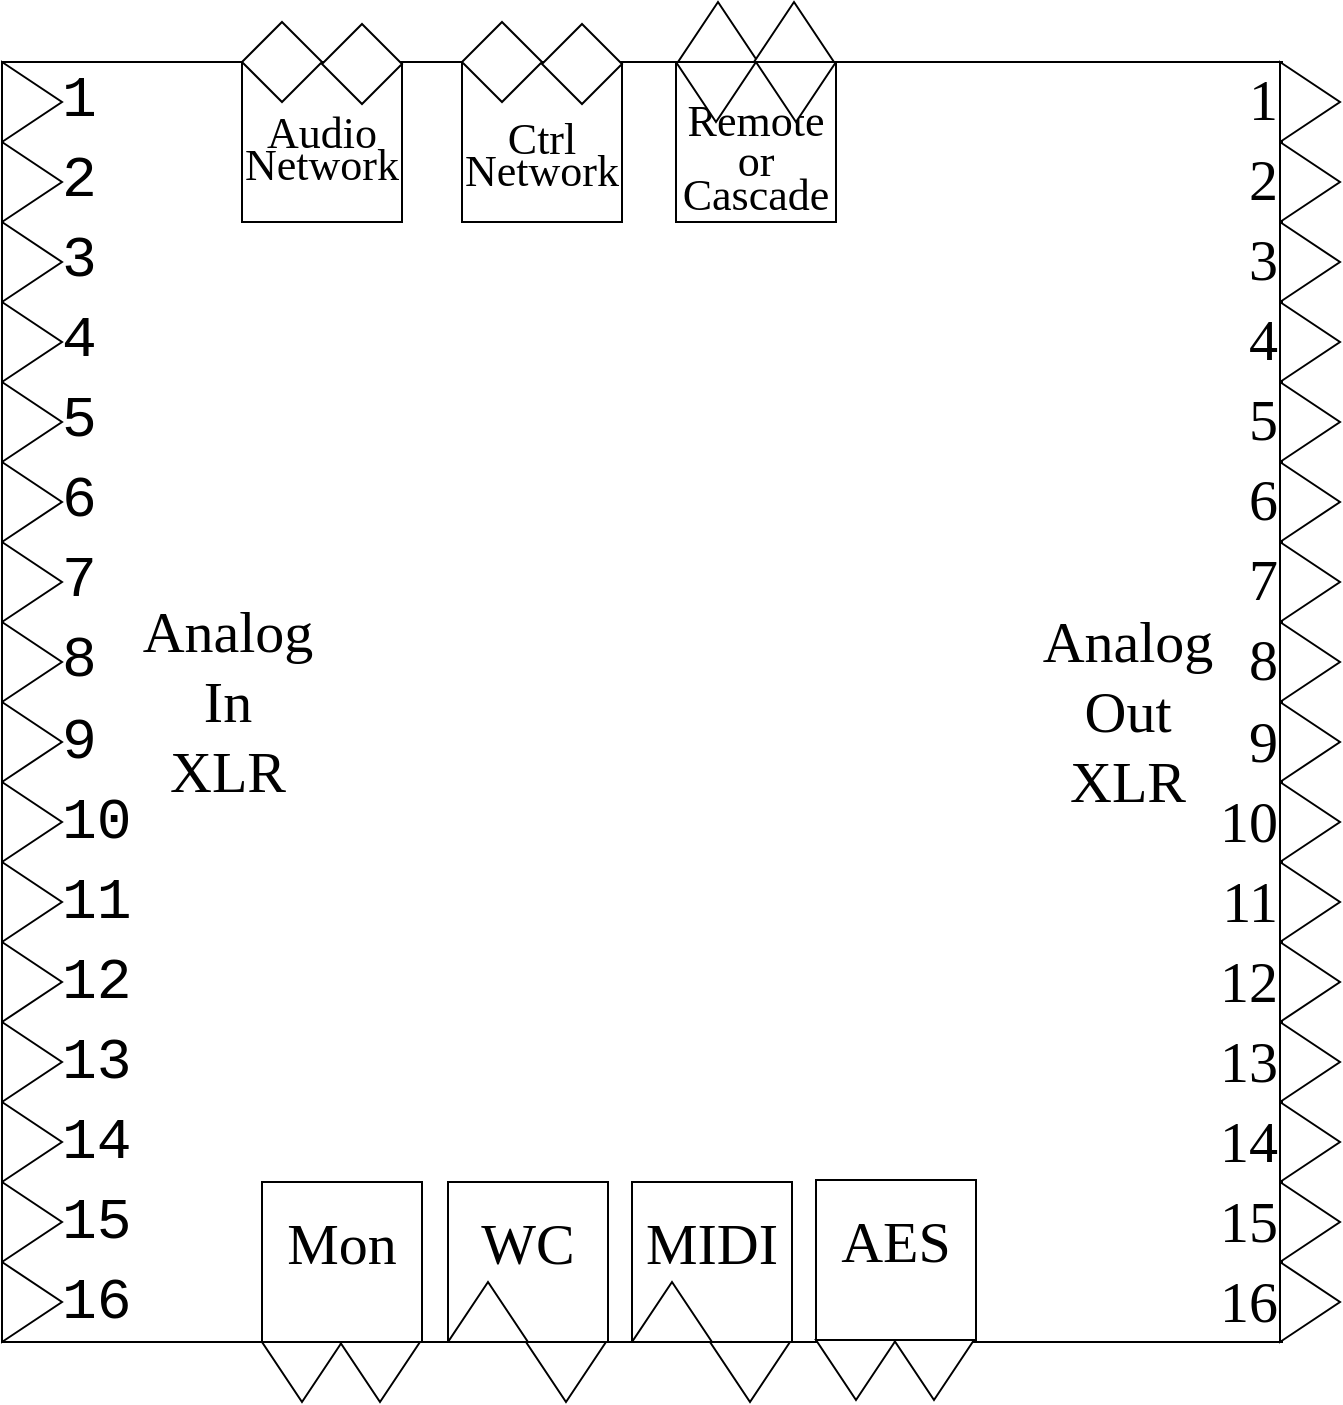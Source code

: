 <mxfile version="26.0.9">
  <diagram name="Page-1" id="Si4uV3kg3pBdfJscZUHk">
    <mxGraphModel dx="1177" dy="1210" grid="1" gridSize="10" guides="1" tooltips="1" connect="1" arrows="1" fold="1" page="1" pageScale="1" pageWidth="827" pageHeight="1169" math="0" shadow="0">
      <root>
        <mxCell id="0" />
        <mxCell id="1" parent="0" />
        <mxCell id="s-vRyLt8dgjK-mXbJOGv-6" value="" style="whiteSpace=wrap;html=1;aspect=fixed;" vertex="1" parent="1">
          <mxGeometry x="87" y="330" width="640" height="640" as="geometry" />
        </mxCell>
        <mxCell id="s-vRyLt8dgjK-mXbJOGv-98" value="" style="whiteSpace=wrap;html=1;aspect=fixed;" vertex="1" parent="1">
          <mxGeometry x="217" y="890" width="80" height="80" as="geometry" />
        </mxCell>
        <mxCell id="s-vRyLt8dgjK-mXbJOGv-99" value="&lt;font face=&quot;Times New Roman&quot;&gt;&lt;span style=&quot;font-size: 29px;&quot;&gt;Mon&lt;/span&gt;&lt;/font&gt;" style="text;strokeColor=none;align=center;fillColor=none;html=1;verticalAlign=middle;whiteSpace=wrap;rounded=0;" vertex="1" parent="1">
          <mxGeometry x="227" y="906" width="60" height="30" as="geometry" />
        </mxCell>
        <mxCell id="s-vRyLt8dgjK-mXbJOGv-92" value="" style="whiteSpace=wrap;html=1;aspect=fixed;" vertex="1" parent="1">
          <mxGeometry x="207" y="330" width="80" height="80" as="geometry" />
        </mxCell>
        <mxCell id="s-vRyLt8dgjK-mXbJOGv-79" value="" style="group" vertex="1" connectable="0" parent="1">
          <mxGeometry x="87" y="330" width="30" height="640" as="geometry" />
        </mxCell>
        <mxCell id="s-vRyLt8dgjK-mXbJOGv-62" value="" style="triangle;whiteSpace=wrap;html=1;" vertex="1" parent="s-vRyLt8dgjK-mXbJOGv-79">
          <mxGeometry width="30" height="40" as="geometry" />
        </mxCell>
        <mxCell id="s-vRyLt8dgjK-mXbJOGv-63" value="" style="triangle;whiteSpace=wrap;html=1;" vertex="1" parent="s-vRyLt8dgjK-mXbJOGv-79">
          <mxGeometry y="40" width="30" height="40" as="geometry" />
        </mxCell>
        <mxCell id="s-vRyLt8dgjK-mXbJOGv-64" value="" style="triangle;whiteSpace=wrap;html=1;" vertex="1" parent="s-vRyLt8dgjK-mXbJOGv-79">
          <mxGeometry y="80" width="30" height="40" as="geometry" />
        </mxCell>
        <mxCell id="s-vRyLt8dgjK-mXbJOGv-65" value="" style="triangle;whiteSpace=wrap;html=1;" vertex="1" parent="s-vRyLt8dgjK-mXbJOGv-79">
          <mxGeometry y="120" width="30" height="40" as="geometry" />
        </mxCell>
        <mxCell id="s-vRyLt8dgjK-mXbJOGv-66" value="" style="triangle;whiteSpace=wrap;html=1;" vertex="1" parent="s-vRyLt8dgjK-mXbJOGv-79">
          <mxGeometry y="160" width="30" height="40" as="geometry" />
        </mxCell>
        <mxCell id="s-vRyLt8dgjK-mXbJOGv-67" value="" style="triangle;whiteSpace=wrap;html=1;" vertex="1" parent="s-vRyLt8dgjK-mXbJOGv-79">
          <mxGeometry y="200" width="30" height="40" as="geometry" />
        </mxCell>
        <mxCell id="s-vRyLt8dgjK-mXbJOGv-68" value="" style="triangle;whiteSpace=wrap;html=1;" vertex="1" parent="s-vRyLt8dgjK-mXbJOGv-79">
          <mxGeometry y="240" width="30" height="40" as="geometry" />
        </mxCell>
        <mxCell id="s-vRyLt8dgjK-mXbJOGv-69" value="" style="triangle;whiteSpace=wrap;html=1;" vertex="1" parent="s-vRyLt8dgjK-mXbJOGv-79">
          <mxGeometry y="280" width="30" height="40" as="geometry" />
        </mxCell>
        <mxCell id="s-vRyLt8dgjK-mXbJOGv-70" value="" style="triangle;whiteSpace=wrap;html=1;" vertex="1" parent="s-vRyLt8dgjK-mXbJOGv-79">
          <mxGeometry y="320" width="30" height="40" as="geometry" />
        </mxCell>
        <mxCell id="s-vRyLt8dgjK-mXbJOGv-71" value="" style="triangle;whiteSpace=wrap;html=1;" vertex="1" parent="s-vRyLt8dgjK-mXbJOGv-79">
          <mxGeometry y="360" width="30" height="40" as="geometry" />
        </mxCell>
        <mxCell id="s-vRyLt8dgjK-mXbJOGv-72" value="" style="triangle;whiteSpace=wrap;html=1;" vertex="1" parent="s-vRyLt8dgjK-mXbJOGv-79">
          <mxGeometry y="400" width="30" height="40" as="geometry" />
        </mxCell>
        <mxCell id="s-vRyLt8dgjK-mXbJOGv-73" value="" style="triangle;whiteSpace=wrap;html=1;" vertex="1" parent="s-vRyLt8dgjK-mXbJOGv-79">
          <mxGeometry y="440" width="30" height="40" as="geometry" />
        </mxCell>
        <mxCell id="s-vRyLt8dgjK-mXbJOGv-74" value="" style="triangle;whiteSpace=wrap;html=1;" vertex="1" parent="s-vRyLt8dgjK-mXbJOGv-79">
          <mxGeometry y="480" width="30" height="40" as="geometry" />
        </mxCell>
        <mxCell id="s-vRyLt8dgjK-mXbJOGv-75" value="" style="triangle;whiteSpace=wrap;html=1;" vertex="1" parent="s-vRyLt8dgjK-mXbJOGv-79">
          <mxGeometry y="520" width="30" height="40" as="geometry" />
        </mxCell>
        <mxCell id="s-vRyLt8dgjK-mXbJOGv-76" value="" style="triangle;whiteSpace=wrap;html=1;" vertex="1" parent="s-vRyLt8dgjK-mXbJOGv-79">
          <mxGeometry y="560" width="30" height="40" as="geometry" />
        </mxCell>
        <mxCell id="s-vRyLt8dgjK-mXbJOGv-77" value="" style="triangle;whiteSpace=wrap;html=1;" vertex="1" parent="s-vRyLt8dgjK-mXbJOGv-79">
          <mxGeometry y="600" width="30" height="40" as="geometry" />
        </mxCell>
        <mxCell id="s-vRyLt8dgjK-mXbJOGv-90" value="" style="rhombus;whiteSpace=wrap;html=1;" vertex="1" parent="s-vRyLt8dgjK-mXbJOGv-79">
          <mxGeometry x="120" y="-20" width="40" height="40" as="geometry" />
        </mxCell>
        <mxCell id="s-vRyLt8dgjK-mXbJOGv-78" value="&lt;font face=&quot;Courier New&quot; style=&quot;font-size: 29px; line-height: 138%;&quot;&gt;1&lt;/font&gt;&lt;div style=&quot;line-height: 138%;&quot;&gt;&lt;font face=&quot;Courier New&quot; style=&quot;font-size: 29px; line-height: 138%;&quot;&gt;2&lt;/font&gt;&lt;/div&gt;&lt;div style=&quot;line-height: 138%;&quot;&gt;&lt;font face=&quot;Courier New&quot; style=&quot;font-size: 29px; line-height: 138%;&quot;&gt;3&lt;/font&gt;&lt;/div&gt;&lt;div style=&quot;line-height: 138%;&quot;&gt;&lt;font face=&quot;Courier New&quot; style=&quot;font-size: 29px; line-height: 138%;&quot;&gt;4&lt;/font&gt;&lt;/div&gt;&lt;div style=&quot;line-height: 138%;&quot;&gt;&lt;font face=&quot;Courier New&quot; style=&quot;font-size: 29px; line-height: 138%;&quot;&gt;5&lt;/font&gt;&lt;/div&gt;&lt;div style=&quot;line-height: 138%;&quot;&gt;&lt;font face=&quot;Courier New&quot; style=&quot;font-size: 29px; line-height: 138%;&quot;&gt;6&lt;/font&gt;&lt;/div&gt;&lt;div style=&quot;line-height: 138%;&quot;&gt;&lt;font face=&quot;Courier New&quot; style=&quot;font-size: 29px; line-height: 138%;&quot;&gt;7&lt;/font&gt;&lt;/div&gt;&lt;div style=&quot;line-height: 138%;&quot;&gt;&lt;font face=&quot;Courier New&quot; style=&quot;font-size: 29px; line-height: 138%;&quot;&gt;8&lt;/font&gt;&lt;/div&gt;&lt;div style=&quot;line-height: 138%;&quot;&gt;&lt;font face=&quot;Courier New&quot; style=&quot;font-size: 29px; line-height: 138%;&quot;&gt;9&lt;/font&gt;&lt;/div&gt;&lt;div style=&quot;line-height: 138%;&quot;&gt;&lt;font face=&quot;Courier New&quot; style=&quot;font-size: 29px; line-height: 138%;&quot;&gt;10&lt;/font&gt;&lt;/div&gt;&lt;div style=&quot;line-height: 138%;&quot;&gt;&lt;font face=&quot;Courier New&quot; style=&quot;font-size: 29px; line-height: 138%;&quot;&gt;11&lt;/font&gt;&lt;/div&gt;&lt;div style=&quot;line-height: 138%;&quot;&gt;&lt;font face=&quot;Courier New&quot; style=&quot;font-size: 29px; line-height: 138%;&quot;&gt;12&lt;/font&gt;&lt;/div&gt;&lt;div style=&quot;line-height: 138%;&quot;&gt;&lt;font face=&quot;Courier New&quot; style=&quot;font-size: 29px; line-height: 138%;&quot;&gt;13&lt;/font&gt;&lt;/div&gt;&lt;div style=&quot;line-height: 138%;&quot;&gt;&lt;font face=&quot;Courier New&quot; style=&quot;font-size: 29px; line-height: 138%;&quot;&gt;14&lt;/font&gt;&lt;/div&gt;&lt;div style=&quot;line-height: 138%;&quot;&gt;&lt;font face=&quot;Courier New&quot; style=&quot;font-size: 29px; line-height: 138%;&quot;&gt;15&lt;/font&gt;&lt;/div&gt;&lt;div style=&quot;line-height: 138%;&quot;&gt;&lt;font face=&quot;Courier New&quot; style=&quot;font-size: 29px; line-height: 138%;&quot;&gt;16&lt;/font&gt;&lt;/div&gt;" style="text;strokeColor=none;align=left;fillColor=none;html=1;verticalAlign=middle;whiteSpace=wrap;rounded=0;" vertex="1" parent="1">
          <mxGeometry x="115" y="532" width="10" height="235" as="geometry" />
        </mxCell>
        <mxCell id="s-vRyLt8dgjK-mXbJOGv-24" value="&lt;font face=&quot;Times New Roman&quot; style=&quot;font-size: 29px; line-height: 138%;&quot;&gt;1&lt;/font&gt;&lt;div style=&quot;line-height: 138%;&quot;&gt;&lt;font face=&quot;Times New Roman&quot; style=&quot;font-size: 29px; line-height: 138%;&quot;&gt;2&lt;/font&gt;&lt;/div&gt;&lt;div style=&quot;line-height: 138%;&quot;&gt;&lt;font face=&quot;Times New Roman&quot; style=&quot;font-size: 29px; line-height: 138%;&quot;&gt;3&lt;/font&gt;&lt;/div&gt;&lt;div style=&quot;line-height: 138%;&quot;&gt;&lt;font face=&quot;Times New Roman&quot; style=&quot;font-size: 29px; line-height: 138%;&quot;&gt;4&lt;/font&gt;&lt;/div&gt;&lt;div style=&quot;line-height: 138%;&quot;&gt;&lt;font face=&quot;Times New Roman&quot; style=&quot;font-size: 29px; line-height: 138%;&quot;&gt;5&lt;/font&gt;&lt;/div&gt;&lt;div style=&quot;line-height: 138%;&quot;&gt;&lt;font face=&quot;Times New Roman&quot; style=&quot;font-size: 29px; line-height: 138%;&quot;&gt;6&lt;/font&gt;&lt;/div&gt;&lt;div style=&quot;line-height: 138%;&quot;&gt;&lt;font face=&quot;Times New Roman&quot; style=&quot;font-size: 29px; line-height: 138%;&quot;&gt;7&lt;/font&gt;&lt;/div&gt;&lt;div style=&quot;line-height: 138%;&quot;&gt;&lt;font face=&quot;Times New Roman&quot; style=&quot;font-size: 29px; line-height: 138%;&quot;&gt;8&lt;/font&gt;&lt;/div&gt;&lt;div style=&quot;line-height: 138%;&quot;&gt;&lt;font face=&quot;Times New Roman&quot; style=&quot;font-size: 29px; line-height: 138%;&quot;&gt;9&lt;/font&gt;&lt;/div&gt;&lt;div style=&quot;line-height: 138%;&quot;&gt;&lt;font face=&quot;Times New Roman&quot; style=&quot;font-size: 29px; line-height: 138%;&quot;&gt;10&lt;/font&gt;&lt;/div&gt;&lt;div style=&quot;line-height: 138%;&quot;&gt;&lt;font face=&quot;Times New Roman&quot; style=&quot;font-size: 29px; line-height: 138%;&quot;&gt;11&lt;/font&gt;&lt;/div&gt;&lt;div style=&quot;line-height: 138%;&quot;&gt;&lt;font face=&quot;Times New Roman&quot; style=&quot;font-size: 29px; line-height: 138%;&quot;&gt;12&lt;/font&gt;&lt;/div&gt;&lt;div style=&quot;line-height: 138%;&quot;&gt;&lt;font face=&quot;Times New Roman&quot; style=&quot;font-size: 29px; line-height: 138%;&quot;&gt;13&lt;/font&gt;&lt;/div&gt;&lt;div style=&quot;line-height: 138%;&quot;&gt;&lt;font face=&quot;Times New Roman&quot; style=&quot;font-size: 29px; line-height: 138%;&quot;&gt;14&lt;/font&gt;&lt;/div&gt;&lt;div style=&quot;line-height: 138%;&quot;&gt;&lt;font face=&quot;Times New Roman&quot; style=&quot;font-size: 29px; line-height: 138%;&quot;&gt;15&lt;/font&gt;&lt;/div&gt;&lt;div style=&quot;line-height: 138%;&quot;&gt;&lt;font face=&quot;Times New Roman&quot; style=&quot;font-size: 29px; line-height: 138%;&quot;&gt;16&lt;/font&gt;&lt;/div&gt;" style="text;strokeColor=none;align=right;fillColor=none;html=1;verticalAlign=middle;whiteSpace=wrap;rounded=0;" vertex="1" parent="1">
          <mxGeometry x="717" y="531" width="10" height="235" as="geometry" />
        </mxCell>
        <mxCell id="s-vRyLt8dgjK-mXbJOGv-81" value="" style="group" vertex="1" connectable="0" parent="1">
          <mxGeometry x="726" y="330" width="30" height="640" as="geometry" />
        </mxCell>
        <mxCell id="s-vRyLt8dgjK-mXbJOGv-8" value="" style="triangle;whiteSpace=wrap;html=1;" vertex="1" parent="s-vRyLt8dgjK-mXbJOGv-81">
          <mxGeometry width="30" height="40" as="geometry" />
        </mxCell>
        <mxCell id="s-vRyLt8dgjK-mXbJOGv-9" value="" style="triangle;whiteSpace=wrap;html=1;" vertex="1" parent="s-vRyLt8dgjK-mXbJOGv-81">
          <mxGeometry y="40" width="30" height="40" as="geometry" />
        </mxCell>
        <mxCell id="s-vRyLt8dgjK-mXbJOGv-10" value="" style="triangle;whiteSpace=wrap;html=1;" vertex="1" parent="s-vRyLt8dgjK-mXbJOGv-81">
          <mxGeometry y="80" width="30" height="40" as="geometry" />
        </mxCell>
        <mxCell id="s-vRyLt8dgjK-mXbJOGv-11" value="" style="triangle;whiteSpace=wrap;html=1;" vertex="1" parent="s-vRyLt8dgjK-mXbJOGv-81">
          <mxGeometry y="120" width="30" height="40" as="geometry" />
        </mxCell>
        <mxCell id="s-vRyLt8dgjK-mXbJOGv-12" value="" style="triangle;whiteSpace=wrap;html=1;" vertex="1" parent="s-vRyLt8dgjK-mXbJOGv-81">
          <mxGeometry y="160" width="30" height="40" as="geometry" />
        </mxCell>
        <mxCell id="s-vRyLt8dgjK-mXbJOGv-13" value="" style="triangle;whiteSpace=wrap;html=1;" vertex="1" parent="s-vRyLt8dgjK-mXbJOGv-81">
          <mxGeometry y="200" width="30" height="40" as="geometry" />
        </mxCell>
        <mxCell id="s-vRyLt8dgjK-mXbJOGv-14" value="" style="triangle;whiteSpace=wrap;html=1;" vertex="1" parent="s-vRyLt8dgjK-mXbJOGv-81">
          <mxGeometry y="240" width="30" height="40" as="geometry" />
        </mxCell>
        <mxCell id="s-vRyLt8dgjK-mXbJOGv-15" value="" style="triangle;whiteSpace=wrap;html=1;" vertex="1" parent="s-vRyLt8dgjK-mXbJOGv-81">
          <mxGeometry y="280" width="30" height="40" as="geometry" />
        </mxCell>
        <mxCell id="s-vRyLt8dgjK-mXbJOGv-16" value="" style="triangle;whiteSpace=wrap;html=1;" vertex="1" parent="s-vRyLt8dgjK-mXbJOGv-81">
          <mxGeometry y="320" width="30" height="40" as="geometry" />
        </mxCell>
        <mxCell id="s-vRyLt8dgjK-mXbJOGv-17" value="" style="triangle;whiteSpace=wrap;html=1;" vertex="1" parent="s-vRyLt8dgjK-mXbJOGv-81">
          <mxGeometry y="360" width="30" height="40" as="geometry" />
        </mxCell>
        <mxCell id="s-vRyLt8dgjK-mXbJOGv-18" value="" style="triangle;whiteSpace=wrap;html=1;" vertex="1" parent="s-vRyLt8dgjK-mXbJOGv-81">
          <mxGeometry y="400" width="30" height="40" as="geometry" />
        </mxCell>
        <mxCell id="s-vRyLt8dgjK-mXbJOGv-19" value="" style="triangle;whiteSpace=wrap;html=1;" vertex="1" parent="s-vRyLt8dgjK-mXbJOGv-81">
          <mxGeometry y="440" width="30" height="40" as="geometry" />
        </mxCell>
        <mxCell id="s-vRyLt8dgjK-mXbJOGv-20" value="" style="triangle;whiteSpace=wrap;html=1;" vertex="1" parent="s-vRyLt8dgjK-mXbJOGv-81">
          <mxGeometry y="480" width="30" height="40" as="geometry" />
        </mxCell>
        <mxCell id="s-vRyLt8dgjK-mXbJOGv-21" value="" style="triangle;whiteSpace=wrap;html=1;" vertex="1" parent="s-vRyLt8dgjK-mXbJOGv-81">
          <mxGeometry y="520" width="30" height="40" as="geometry" />
        </mxCell>
        <mxCell id="s-vRyLt8dgjK-mXbJOGv-22" value="" style="triangle;whiteSpace=wrap;html=1;" vertex="1" parent="s-vRyLt8dgjK-mXbJOGv-81">
          <mxGeometry y="560" width="30" height="40" as="geometry" />
        </mxCell>
        <mxCell id="s-vRyLt8dgjK-mXbJOGv-23" value="" style="triangle;whiteSpace=wrap;html=1;" vertex="1" parent="s-vRyLt8dgjK-mXbJOGv-81">
          <mxGeometry y="600" width="30" height="40" as="geometry" />
        </mxCell>
        <mxCell id="s-vRyLt8dgjK-mXbJOGv-85" value="&lt;font style=&quot;font-size: 29px;&quot; face=&quot;Times New Roman&quot;&gt;Analog&lt;/font&gt;&lt;div&gt;&lt;font style=&quot;font-size: 29px;&quot; face=&quot;Times New Roman&quot;&gt;Out&lt;/font&gt;&lt;/div&gt;&lt;div&gt;&lt;font style=&quot;font-size: 29px;&quot; face=&quot;Times New Roman&quot;&gt;XLR&lt;/font&gt;&lt;/div&gt;" style="text;strokeColor=none;align=center;fillColor=none;html=1;verticalAlign=middle;whiteSpace=wrap;rounded=0;" vertex="1" parent="1">
          <mxGeometry x="620" y="640" width="60" height="30" as="geometry" />
        </mxCell>
        <mxCell id="s-vRyLt8dgjK-mXbJOGv-89" value="&lt;font style=&quot;font-size: 29px;&quot; face=&quot;Times New Roman&quot;&gt;Analog&lt;/font&gt;&lt;div&gt;&lt;font style=&quot;font-size: 29px;&quot; face=&quot;Times New Roman&quot;&gt;In&lt;/font&gt;&lt;/div&gt;&lt;div&gt;&lt;font style=&quot;font-size: 29px;&quot; face=&quot;Times New Roman&quot;&gt;XLR&lt;/font&gt;&lt;/div&gt;" style="text;strokeColor=none;align=center;fillColor=none;html=1;verticalAlign=middle;whiteSpace=wrap;rounded=0;" vertex="1" parent="1">
          <mxGeometry x="170" y="635" width="60" height="30" as="geometry" />
        </mxCell>
        <mxCell id="s-vRyLt8dgjK-mXbJOGv-91" value="" style="rhombus;whiteSpace=wrap;html=1;" vertex="1" parent="1">
          <mxGeometry x="247" y="311" width="40" height="40" as="geometry" />
        </mxCell>
        <mxCell id="s-vRyLt8dgjK-mXbJOGv-93" value="&lt;span style=&quot;line-height: 100%;&quot;&gt;&lt;font style=&quot;font-size: 22px;&quot; face=&quot;Times New Roman&quot;&gt;Audio&lt;/font&gt;&lt;/span&gt;&lt;div style=&quot;line-height: 100%;&quot;&gt;&lt;span style=&quot;line-height: 100%;&quot;&gt;&lt;font style=&quot;font-size: 22px;&quot; face=&quot;Times New Roman&quot;&gt;Network&lt;/font&gt;&lt;/span&gt;&lt;/div&gt;" style="text;strokeColor=none;align=center;fillColor=none;html=1;verticalAlign=middle;whiteSpace=wrap;rounded=0;" vertex="1" parent="1">
          <mxGeometry x="217" y="360" width="60" height="30" as="geometry" />
        </mxCell>
        <mxCell id="s-vRyLt8dgjK-mXbJOGv-95" value="" style="triangle;whiteSpace=wrap;html=1;direction=south;" vertex="1" parent="1">
          <mxGeometry x="217" y="970" width="40" height="30" as="geometry" />
        </mxCell>
        <mxCell id="s-vRyLt8dgjK-mXbJOGv-97" value="" style="triangle;whiteSpace=wrap;html=1;direction=south;" vertex="1" parent="1">
          <mxGeometry x="256" y="970" width="40" height="30" as="geometry" />
        </mxCell>
        <mxCell id="s-vRyLt8dgjK-mXbJOGv-100" value="" style="whiteSpace=wrap;html=1;aspect=fixed;" vertex="1" parent="1">
          <mxGeometry x="310" y="890" width="80" height="80" as="geometry" />
        </mxCell>
        <mxCell id="s-vRyLt8dgjK-mXbJOGv-101" value="&lt;font face=&quot;Times New Roman&quot;&gt;&lt;span style=&quot;font-size: 29px;&quot;&gt;WC&lt;/span&gt;&lt;/font&gt;" style="text;strokeColor=none;align=center;fillColor=none;html=1;verticalAlign=middle;whiteSpace=wrap;rounded=0;" vertex="1" parent="1">
          <mxGeometry x="320" y="906" width="60" height="30" as="geometry" />
        </mxCell>
        <mxCell id="s-vRyLt8dgjK-mXbJOGv-102" value="" style="triangle;whiteSpace=wrap;html=1;direction=south;flipV=1;" vertex="1" parent="1">
          <mxGeometry x="310" y="940" width="40" height="30" as="geometry" />
        </mxCell>
        <mxCell id="s-vRyLt8dgjK-mXbJOGv-103" value="" style="triangle;whiteSpace=wrap;html=1;direction=south;" vertex="1" parent="1">
          <mxGeometry x="349" y="970" width="40" height="30" as="geometry" />
        </mxCell>
        <mxCell id="s-vRyLt8dgjK-mXbJOGv-108" value="" style="whiteSpace=wrap;html=1;aspect=fixed;" vertex="1" parent="1">
          <mxGeometry x="402" y="890" width="80" height="80" as="geometry" />
        </mxCell>
        <mxCell id="s-vRyLt8dgjK-mXbJOGv-109" value="&lt;font face=&quot;Times New Roman&quot;&gt;&lt;span style=&quot;font-size: 29px;&quot;&gt;MIDI&lt;/span&gt;&lt;/font&gt;" style="text;strokeColor=none;align=center;fillColor=none;html=1;verticalAlign=middle;whiteSpace=wrap;rounded=0;" vertex="1" parent="1">
          <mxGeometry x="412" y="906" width="60" height="30" as="geometry" />
        </mxCell>
        <mxCell id="s-vRyLt8dgjK-mXbJOGv-110" value="" style="triangle;whiteSpace=wrap;html=1;direction=south;flipV=1;" vertex="1" parent="1">
          <mxGeometry x="402" y="940" width="40" height="30" as="geometry" />
        </mxCell>
        <mxCell id="s-vRyLt8dgjK-mXbJOGv-111" value="" style="triangle;whiteSpace=wrap;html=1;direction=south;" vertex="1" parent="1">
          <mxGeometry x="441" y="970" width="40" height="30" as="geometry" />
        </mxCell>
        <mxCell id="s-vRyLt8dgjK-mXbJOGv-112" value="" style="whiteSpace=wrap;html=1;aspect=fixed;" vertex="1" parent="1">
          <mxGeometry x="494" y="889" width="80" height="80" as="geometry" />
        </mxCell>
        <mxCell id="s-vRyLt8dgjK-mXbJOGv-113" value="&lt;font face=&quot;Times New Roman&quot;&gt;&lt;span style=&quot;font-size: 29px;&quot;&gt;AES&lt;/span&gt;&lt;/font&gt;" style="text;strokeColor=none;align=center;fillColor=none;html=1;verticalAlign=middle;whiteSpace=wrap;rounded=0;" vertex="1" parent="1">
          <mxGeometry x="504" y="905" width="60" height="30" as="geometry" />
        </mxCell>
        <mxCell id="s-vRyLt8dgjK-mXbJOGv-114" value="" style="triangle;whiteSpace=wrap;html=1;direction=south;" vertex="1" parent="1">
          <mxGeometry x="494" y="969" width="40" height="30" as="geometry" />
        </mxCell>
        <mxCell id="s-vRyLt8dgjK-mXbJOGv-115" value="" style="triangle;whiteSpace=wrap;html=1;direction=south;" vertex="1" parent="1">
          <mxGeometry x="533" y="969" width="40" height="30" as="geometry" />
        </mxCell>
        <mxCell id="s-vRyLt8dgjK-mXbJOGv-116" value="" style="whiteSpace=wrap;html=1;aspect=fixed;" vertex="1" parent="1">
          <mxGeometry x="317" y="330" width="80" height="80" as="geometry" />
        </mxCell>
        <mxCell id="s-vRyLt8dgjK-mXbJOGv-117" value="" style="rhombus;whiteSpace=wrap;html=1;" vertex="1" parent="1">
          <mxGeometry x="317" y="310" width="40" height="40" as="geometry" />
        </mxCell>
        <mxCell id="s-vRyLt8dgjK-mXbJOGv-118" value="" style="rhombus;whiteSpace=wrap;html=1;" vertex="1" parent="1">
          <mxGeometry x="357" y="311" width="40" height="40" as="geometry" />
        </mxCell>
        <mxCell id="s-vRyLt8dgjK-mXbJOGv-120" value="&lt;span style=&quot;line-height: 100%;&quot;&gt;&lt;font style=&quot;font-size: 22px;&quot; face=&quot;Times New Roman&quot;&gt;Ctrl&lt;/font&gt;&lt;/span&gt;&lt;div style=&quot;line-height: 100%;&quot;&gt;&lt;span style=&quot;line-height: 100%;&quot;&gt;&lt;font style=&quot;font-size: 22px;&quot; face=&quot;Times New Roman&quot;&gt;Network&lt;/font&gt;&lt;/span&gt;&lt;/div&gt;" style="text;strokeColor=none;align=center;fillColor=none;html=1;verticalAlign=middle;whiteSpace=wrap;rounded=0;" vertex="1" parent="1">
          <mxGeometry x="327" y="363" width="60" height="30" as="geometry" />
        </mxCell>
        <mxCell id="s-vRyLt8dgjK-mXbJOGv-121" value="" style="whiteSpace=wrap;html=1;aspect=fixed;" vertex="1" parent="1">
          <mxGeometry x="424" y="330" width="80" height="80" as="geometry" />
        </mxCell>
        <mxCell id="s-vRyLt8dgjK-mXbJOGv-124" value="&lt;font style=&quot;line-height: 80%;&quot; face=&quot;Times New Roman&quot;&gt;&lt;span style=&quot;font-size: 22px; line-height: 80%;&quot;&gt;Remote&lt;/span&gt;&lt;/font&gt;&lt;div style=&quot;line-height: 80%;&quot;&gt;&lt;font face=&quot;Times New Roman&quot;&gt;&lt;span style=&quot;font-size: 22px; line-height: 80%;&quot;&gt;or&lt;/span&gt;&lt;/font&gt;&lt;/div&gt;&lt;div style=&quot;line-height: 80%;&quot;&gt;&lt;font face=&quot;Times New Roman&quot;&gt;&lt;span style=&quot;font-size: 22px; line-height: 80%;&quot;&gt;Cascade&lt;/span&gt;&lt;/font&gt;&lt;/div&gt;" style="text;strokeColor=none;align=center;fillColor=none;html=1;verticalAlign=middle;whiteSpace=wrap;rounded=0;" vertex="1" parent="1">
          <mxGeometry x="434" y="363" width="60" height="30" as="geometry" />
        </mxCell>
        <mxCell id="s-vRyLt8dgjK-mXbJOGv-125" value="" style="triangle;whiteSpace=wrap;html=1;direction=south;flipV=1;" vertex="1" parent="1">
          <mxGeometry x="425" y="300" width="40" height="30" as="geometry" />
        </mxCell>
        <mxCell id="s-vRyLt8dgjK-mXbJOGv-126" value="" style="triangle;whiteSpace=wrap;html=1;direction=south;" vertex="1" parent="1">
          <mxGeometry x="464" y="330" width="40" height="30" as="geometry" />
        </mxCell>
        <mxCell id="s-vRyLt8dgjK-mXbJOGv-129" value="" style="group;flipV=0;direction=west;rotation=-180;" vertex="1" connectable="0" parent="1">
          <mxGeometry x="424" y="330" width="79" height="60" as="geometry" />
        </mxCell>
        <mxCell id="s-vRyLt8dgjK-mXbJOGv-128" value="" style="triangle;whiteSpace=wrap;html=1;direction=south;rotation=0;" vertex="1" parent="s-vRyLt8dgjK-mXbJOGv-129">
          <mxGeometry width="40" height="30" as="geometry" />
        </mxCell>
        <mxCell id="s-vRyLt8dgjK-mXbJOGv-127" value="" style="triangle;whiteSpace=wrap;html=1;direction=south;flipV=1;rotation=0;" vertex="1" parent="1">
          <mxGeometry x="463" y="300" width="40" height="30" as="geometry" />
        </mxCell>
      </root>
    </mxGraphModel>
  </diagram>
</mxfile>
